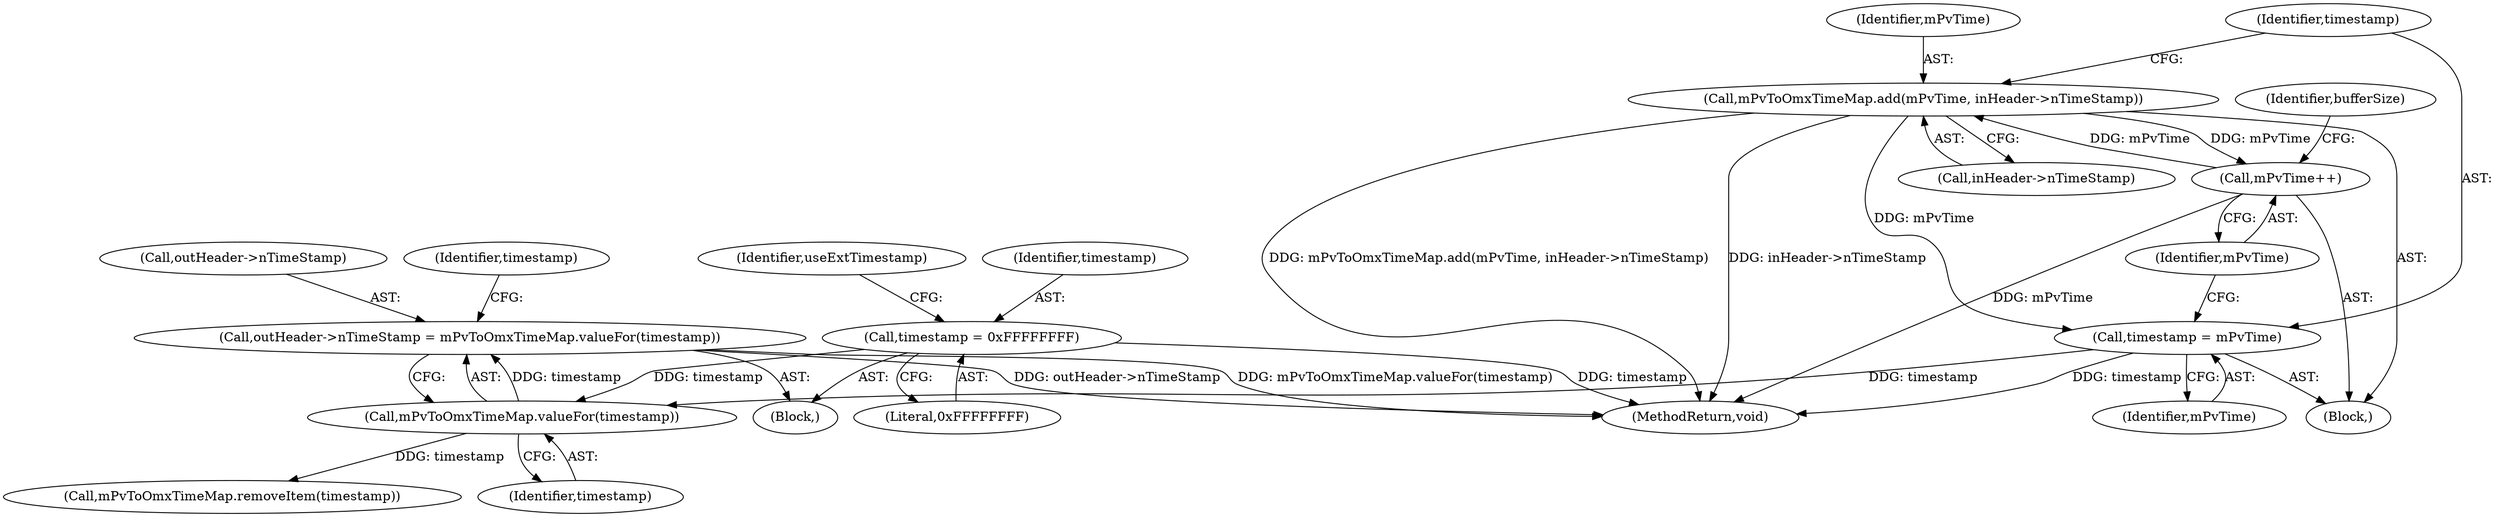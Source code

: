 digraph "0_Android_d2f47191538837e796e2b10c1ff7e1ee35f6e0ab@pointer" {
"1000533" [label="(Call,outHeader->nTimeStamp = mPvToOmxTimeMap.valueFor(timestamp))"];
"1000537" [label="(Call,mPvToOmxTimeMap.valueFor(timestamp))"];
"1000444" [label="(Call,timestamp = 0xFFFFFFFF)"];
"1000455" [label="(Call,timestamp = mPvTime)"];
"1000450" [label="(Call,mPvToOmxTimeMap.add(mPvTime, inHeader->nTimeStamp))"];
"1000458" [label="(Call,mPvTime++)"];
"1000539" [label="(Call,mPvToOmxTimeMap.removeItem(timestamp))"];
"1000458" [label="(Call,mPvTime++)"];
"1000452" [label="(Call,inHeader->nTimeStamp)"];
"1000450" [label="(Call,mPvToOmxTimeMap.add(mPvTime, inHeader->nTimeStamp))"];
"1000129" [label="(Block,)"];
"1000451" [label="(Identifier,mPvTime)"];
"1000449" [label="(Block,)"];
"1000462" [label="(Identifier,bufferSize)"];
"1000446" [label="(Literal,0xFFFFFFFF)"];
"1000640" [label="(MethodReturn,void)"];
"1000448" [label="(Identifier,useExtTimestamp)"];
"1000537" [label="(Call,mPvToOmxTimeMap.valueFor(timestamp))"];
"1000533" [label="(Call,outHeader->nTimeStamp = mPvToOmxTimeMap.valueFor(timestamp))"];
"1000534" [label="(Call,outHeader->nTimeStamp)"];
"1000444" [label="(Call,timestamp = 0xFFFFFFFF)"];
"1000457" [label="(Identifier,mPvTime)"];
"1000540" [label="(Identifier,timestamp)"];
"1000538" [label="(Identifier,timestamp)"];
"1000455" [label="(Call,timestamp = mPvTime)"];
"1000445" [label="(Identifier,timestamp)"];
"1000459" [label="(Identifier,mPvTime)"];
"1000456" [label="(Identifier,timestamp)"];
"1000533" -> "1000129"  [label="AST: "];
"1000533" -> "1000537"  [label="CFG: "];
"1000534" -> "1000533"  [label="AST: "];
"1000537" -> "1000533"  [label="AST: "];
"1000540" -> "1000533"  [label="CFG: "];
"1000533" -> "1000640"  [label="DDG: outHeader->nTimeStamp"];
"1000533" -> "1000640"  [label="DDG: mPvToOmxTimeMap.valueFor(timestamp)"];
"1000537" -> "1000533"  [label="DDG: timestamp"];
"1000537" -> "1000538"  [label="CFG: "];
"1000538" -> "1000537"  [label="AST: "];
"1000444" -> "1000537"  [label="DDG: timestamp"];
"1000455" -> "1000537"  [label="DDG: timestamp"];
"1000537" -> "1000539"  [label="DDG: timestamp"];
"1000444" -> "1000129"  [label="AST: "];
"1000444" -> "1000446"  [label="CFG: "];
"1000445" -> "1000444"  [label="AST: "];
"1000446" -> "1000444"  [label="AST: "];
"1000448" -> "1000444"  [label="CFG: "];
"1000444" -> "1000640"  [label="DDG: timestamp"];
"1000455" -> "1000449"  [label="AST: "];
"1000455" -> "1000457"  [label="CFG: "];
"1000456" -> "1000455"  [label="AST: "];
"1000457" -> "1000455"  [label="AST: "];
"1000459" -> "1000455"  [label="CFG: "];
"1000455" -> "1000640"  [label="DDG: timestamp"];
"1000450" -> "1000455"  [label="DDG: mPvTime"];
"1000450" -> "1000449"  [label="AST: "];
"1000450" -> "1000452"  [label="CFG: "];
"1000451" -> "1000450"  [label="AST: "];
"1000452" -> "1000450"  [label="AST: "];
"1000456" -> "1000450"  [label="CFG: "];
"1000450" -> "1000640"  [label="DDG: mPvToOmxTimeMap.add(mPvTime, inHeader->nTimeStamp)"];
"1000450" -> "1000640"  [label="DDG: inHeader->nTimeStamp"];
"1000458" -> "1000450"  [label="DDG: mPvTime"];
"1000450" -> "1000458"  [label="DDG: mPvTime"];
"1000458" -> "1000449"  [label="AST: "];
"1000458" -> "1000459"  [label="CFG: "];
"1000459" -> "1000458"  [label="AST: "];
"1000462" -> "1000458"  [label="CFG: "];
"1000458" -> "1000640"  [label="DDG: mPvTime"];
}
